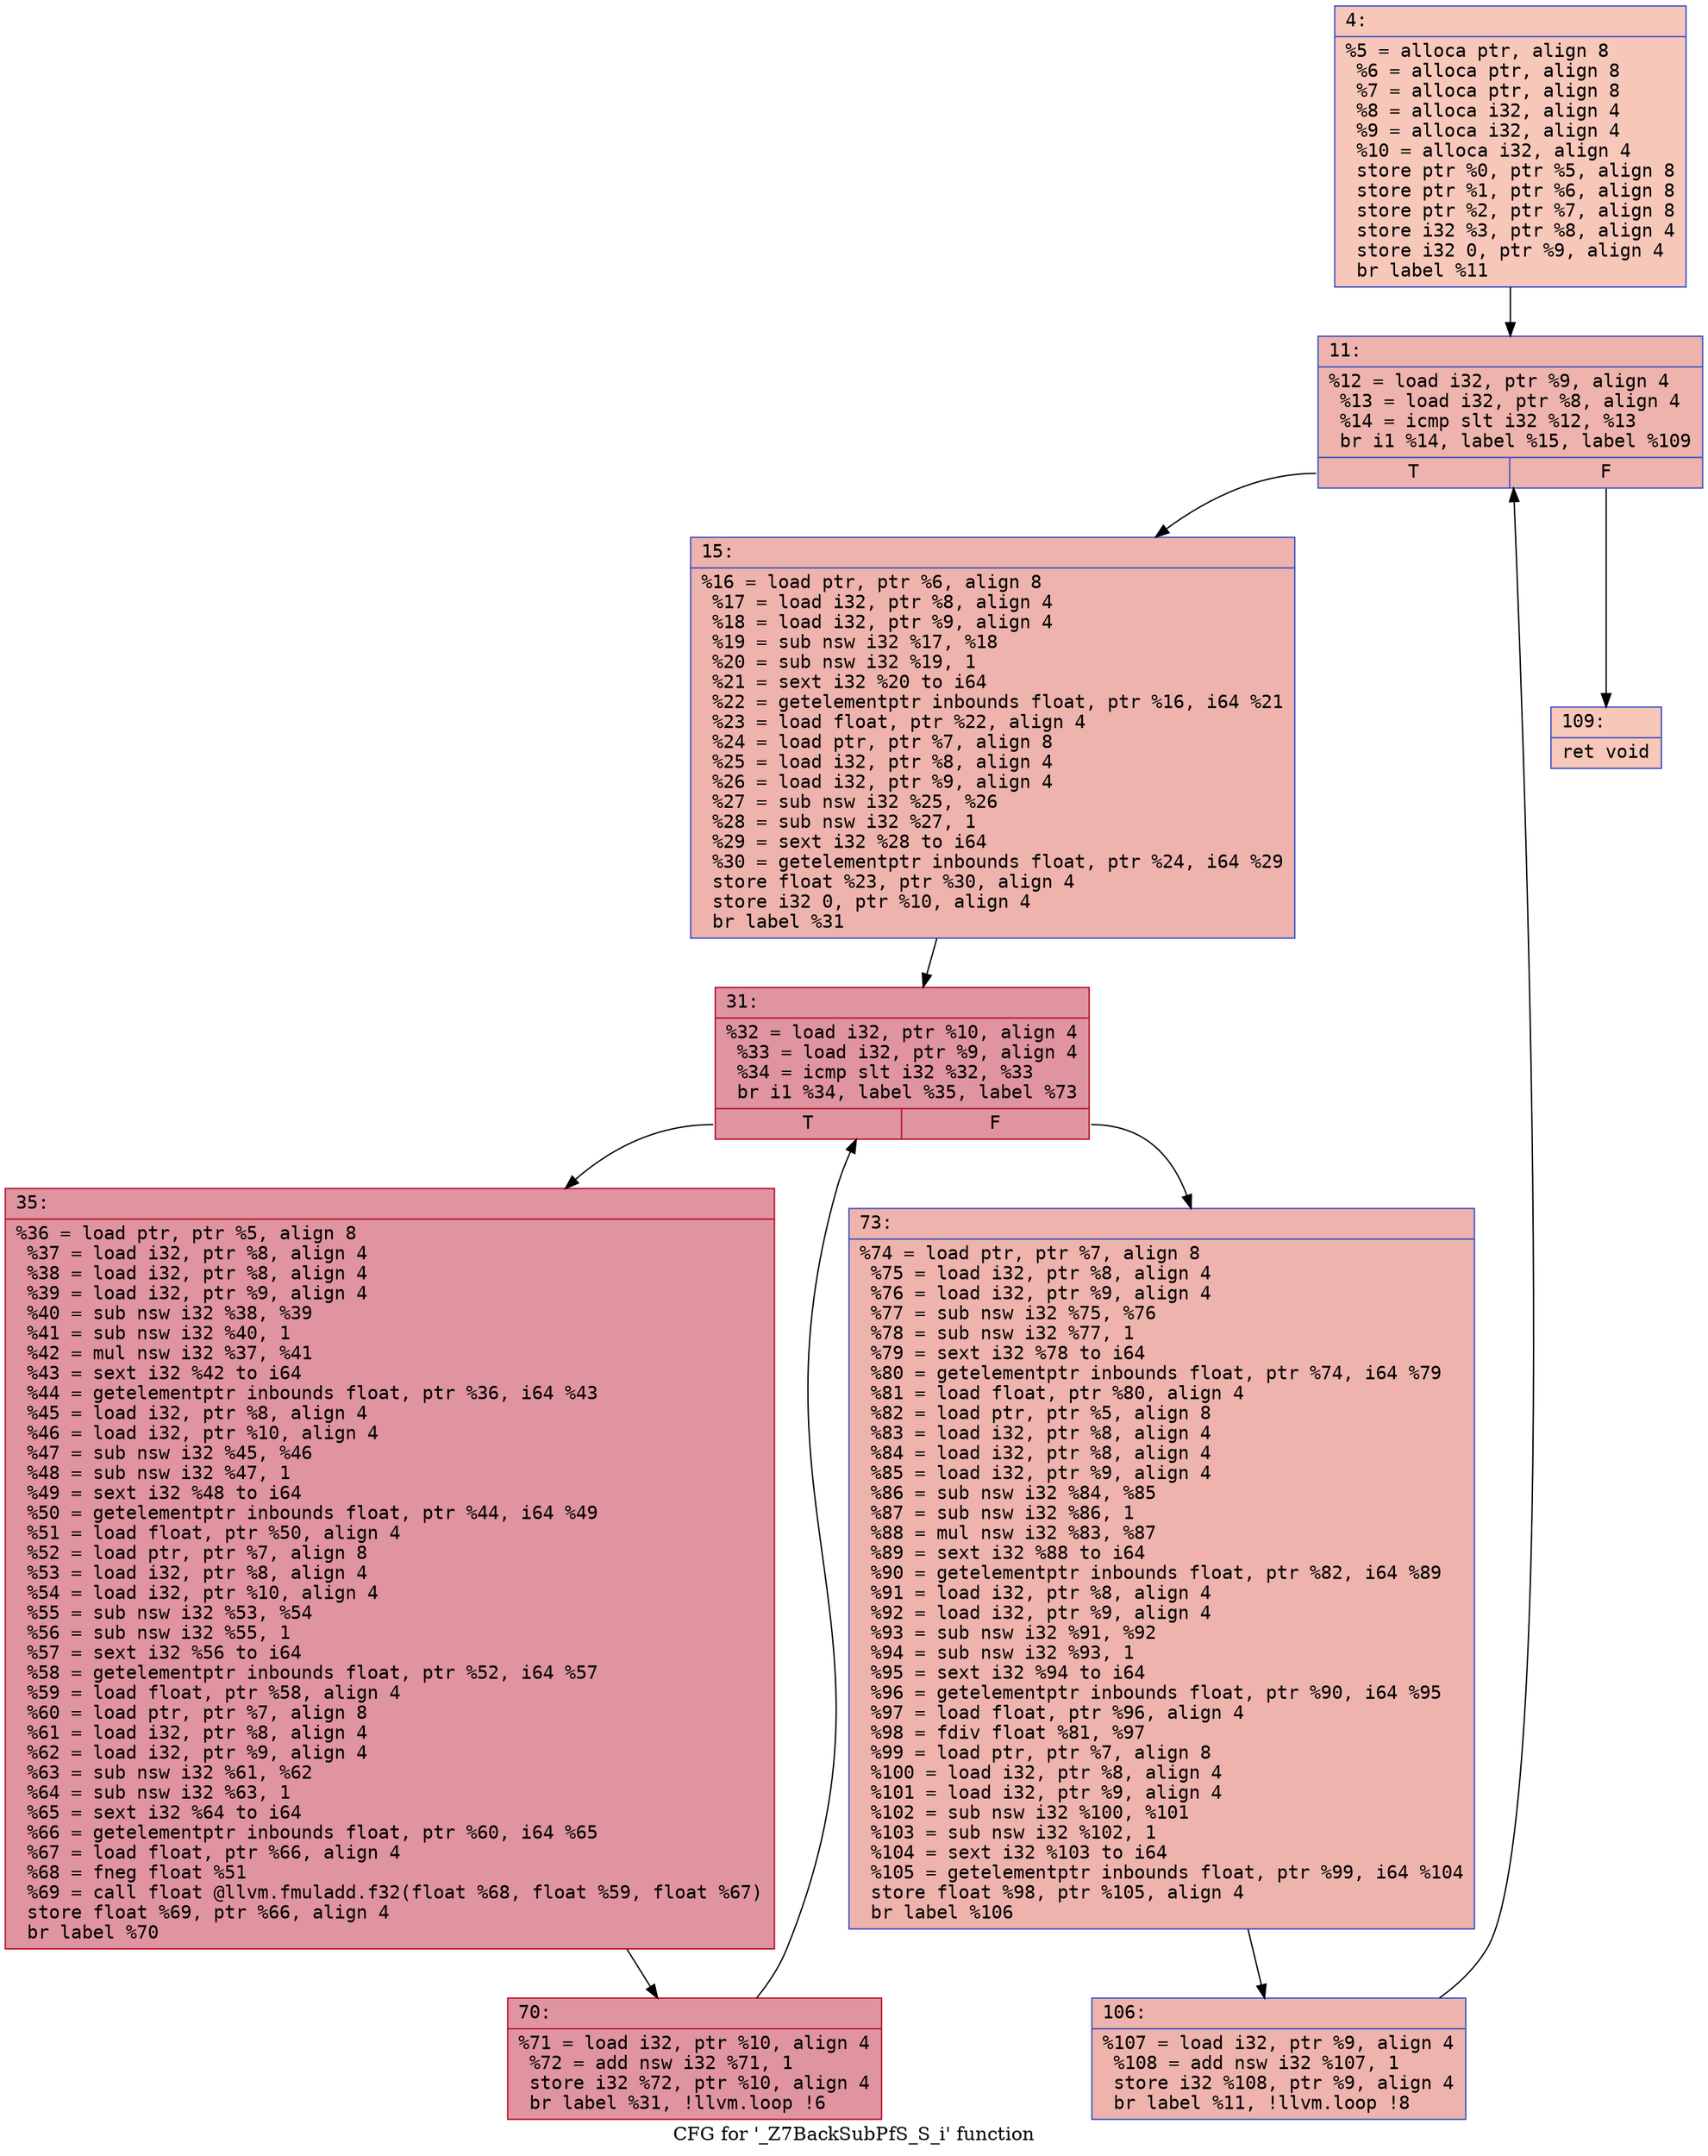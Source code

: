 digraph "CFG for '_Z7BackSubPfS_S_i' function" {
	label="CFG for '_Z7BackSubPfS_S_i' function";

	Node0x6000038b0a50 [shape=record,color="#3d50c3ff", style=filled, fillcolor="#ec7f6370" fontname="Courier",label="{4:\l|  %5 = alloca ptr, align 8\l  %6 = alloca ptr, align 8\l  %7 = alloca ptr, align 8\l  %8 = alloca i32, align 4\l  %9 = alloca i32, align 4\l  %10 = alloca i32, align 4\l  store ptr %0, ptr %5, align 8\l  store ptr %1, ptr %6, align 8\l  store ptr %2, ptr %7, align 8\l  store i32 %3, ptr %8, align 4\l  store i32 0, ptr %9, align 4\l  br label %11\l}"];
	Node0x6000038b0a50 -> Node0x6000038b0aa0[tooltip="4 -> 11\nProbability 100.00%" ];
	Node0x6000038b0aa0 [shape=record,color="#3d50c3ff", style=filled, fillcolor="#d6524470" fontname="Courier",label="{11:\l|  %12 = load i32, ptr %9, align 4\l  %13 = load i32, ptr %8, align 4\l  %14 = icmp slt i32 %12, %13\l  br i1 %14, label %15, label %109\l|{<s0>T|<s1>F}}"];
	Node0x6000038b0aa0:s0 -> Node0x6000038b0af0[tooltip="11 -> 15\nProbability 96.88%" ];
	Node0x6000038b0aa0:s1 -> Node0x6000038b0cd0[tooltip="11 -> 109\nProbability 3.12%" ];
	Node0x6000038b0af0 [shape=record,color="#3d50c3ff", style=filled, fillcolor="#d6524470" fontname="Courier",label="{15:\l|  %16 = load ptr, ptr %6, align 8\l  %17 = load i32, ptr %8, align 4\l  %18 = load i32, ptr %9, align 4\l  %19 = sub nsw i32 %17, %18\l  %20 = sub nsw i32 %19, 1\l  %21 = sext i32 %20 to i64\l  %22 = getelementptr inbounds float, ptr %16, i64 %21\l  %23 = load float, ptr %22, align 4\l  %24 = load ptr, ptr %7, align 8\l  %25 = load i32, ptr %8, align 4\l  %26 = load i32, ptr %9, align 4\l  %27 = sub nsw i32 %25, %26\l  %28 = sub nsw i32 %27, 1\l  %29 = sext i32 %28 to i64\l  %30 = getelementptr inbounds float, ptr %24, i64 %29\l  store float %23, ptr %30, align 4\l  store i32 0, ptr %10, align 4\l  br label %31\l}"];
	Node0x6000038b0af0 -> Node0x6000038b0b40[tooltip="15 -> 31\nProbability 100.00%" ];
	Node0x6000038b0b40 [shape=record,color="#b70d28ff", style=filled, fillcolor="#b70d2870" fontname="Courier",label="{31:\l|  %32 = load i32, ptr %10, align 4\l  %33 = load i32, ptr %9, align 4\l  %34 = icmp slt i32 %32, %33\l  br i1 %34, label %35, label %73\l|{<s0>T|<s1>F}}"];
	Node0x6000038b0b40:s0 -> Node0x6000038b0b90[tooltip="31 -> 35\nProbability 96.88%" ];
	Node0x6000038b0b40:s1 -> Node0x6000038b0c30[tooltip="31 -> 73\nProbability 3.12%" ];
	Node0x6000038b0b90 [shape=record,color="#b70d28ff", style=filled, fillcolor="#b70d2870" fontname="Courier",label="{35:\l|  %36 = load ptr, ptr %5, align 8\l  %37 = load i32, ptr %8, align 4\l  %38 = load i32, ptr %8, align 4\l  %39 = load i32, ptr %9, align 4\l  %40 = sub nsw i32 %38, %39\l  %41 = sub nsw i32 %40, 1\l  %42 = mul nsw i32 %37, %41\l  %43 = sext i32 %42 to i64\l  %44 = getelementptr inbounds float, ptr %36, i64 %43\l  %45 = load i32, ptr %8, align 4\l  %46 = load i32, ptr %10, align 4\l  %47 = sub nsw i32 %45, %46\l  %48 = sub nsw i32 %47, 1\l  %49 = sext i32 %48 to i64\l  %50 = getelementptr inbounds float, ptr %44, i64 %49\l  %51 = load float, ptr %50, align 4\l  %52 = load ptr, ptr %7, align 8\l  %53 = load i32, ptr %8, align 4\l  %54 = load i32, ptr %10, align 4\l  %55 = sub nsw i32 %53, %54\l  %56 = sub nsw i32 %55, 1\l  %57 = sext i32 %56 to i64\l  %58 = getelementptr inbounds float, ptr %52, i64 %57\l  %59 = load float, ptr %58, align 4\l  %60 = load ptr, ptr %7, align 8\l  %61 = load i32, ptr %8, align 4\l  %62 = load i32, ptr %9, align 4\l  %63 = sub nsw i32 %61, %62\l  %64 = sub nsw i32 %63, 1\l  %65 = sext i32 %64 to i64\l  %66 = getelementptr inbounds float, ptr %60, i64 %65\l  %67 = load float, ptr %66, align 4\l  %68 = fneg float %51\l  %69 = call float @llvm.fmuladd.f32(float %68, float %59, float %67)\l  store float %69, ptr %66, align 4\l  br label %70\l}"];
	Node0x6000038b0b90 -> Node0x6000038b0be0[tooltip="35 -> 70\nProbability 100.00%" ];
	Node0x6000038b0be0 [shape=record,color="#b70d28ff", style=filled, fillcolor="#b70d2870" fontname="Courier",label="{70:\l|  %71 = load i32, ptr %10, align 4\l  %72 = add nsw i32 %71, 1\l  store i32 %72, ptr %10, align 4\l  br label %31, !llvm.loop !6\l}"];
	Node0x6000038b0be0 -> Node0x6000038b0b40[tooltip="70 -> 31\nProbability 100.00%" ];
	Node0x6000038b0c30 [shape=record,color="#3d50c3ff", style=filled, fillcolor="#d6524470" fontname="Courier",label="{73:\l|  %74 = load ptr, ptr %7, align 8\l  %75 = load i32, ptr %8, align 4\l  %76 = load i32, ptr %9, align 4\l  %77 = sub nsw i32 %75, %76\l  %78 = sub nsw i32 %77, 1\l  %79 = sext i32 %78 to i64\l  %80 = getelementptr inbounds float, ptr %74, i64 %79\l  %81 = load float, ptr %80, align 4\l  %82 = load ptr, ptr %5, align 8\l  %83 = load i32, ptr %8, align 4\l  %84 = load i32, ptr %8, align 4\l  %85 = load i32, ptr %9, align 4\l  %86 = sub nsw i32 %84, %85\l  %87 = sub nsw i32 %86, 1\l  %88 = mul nsw i32 %83, %87\l  %89 = sext i32 %88 to i64\l  %90 = getelementptr inbounds float, ptr %82, i64 %89\l  %91 = load i32, ptr %8, align 4\l  %92 = load i32, ptr %9, align 4\l  %93 = sub nsw i32 %91, %92\l  %94 = sub nsw i32 %93, 1\l  %95 = sext i32 %94 to i64\l  %96 = getelementptr inbounds float, ptr %90, i64 %95\l  %97 = load float, ptr %96, align 4\l  %98 = fdiv float %81, %97\l  %99 = load ptr, ptr %7, align 8\l  %100 = load i32, ptr %8, align 4\l  %101 = load i32, ptr %9, align 4\l  %102 = sub nsw i32 %100, %101\l  %103 = sub nsw i32 %102, 1\l  %104 = sext i32 %103 to i64\l  %105 = getelementptr inbounds float, ptr %99, i64 %104\l  store float %98, ptr %105, align 4\l  br label %106\l}"];
	Node0x6000038b0c30 -> Node0x6000038b0c80[tooltip="73 -> 106\nProbability 100.00%" ];
	Node0x6000038b0c80 [shape=record,color="#3d50c3ff", style=filled, fillcolor="#d6524470" fontname="Courier",label="{106:\l|  %107 = load i32, ptr %9, align 4\l  %108 = add nsw i32 %107, 1\l  store i32 %108, ptr %9, align 4\l  br label %11, !llvm.loop !8\l}"];
	Node0x6000038b0c80 -> Node0x6000038b0aa0[tooltip="106 -> 11\nProbability 100.00%" ];
	Node0x6000038b0cd0 [shape=record,color="#3d50c3ff", style=filled, fillcolor="#ec7f6370" fontname="Courier",label="{109:\l|  ret void\l}"];
}
